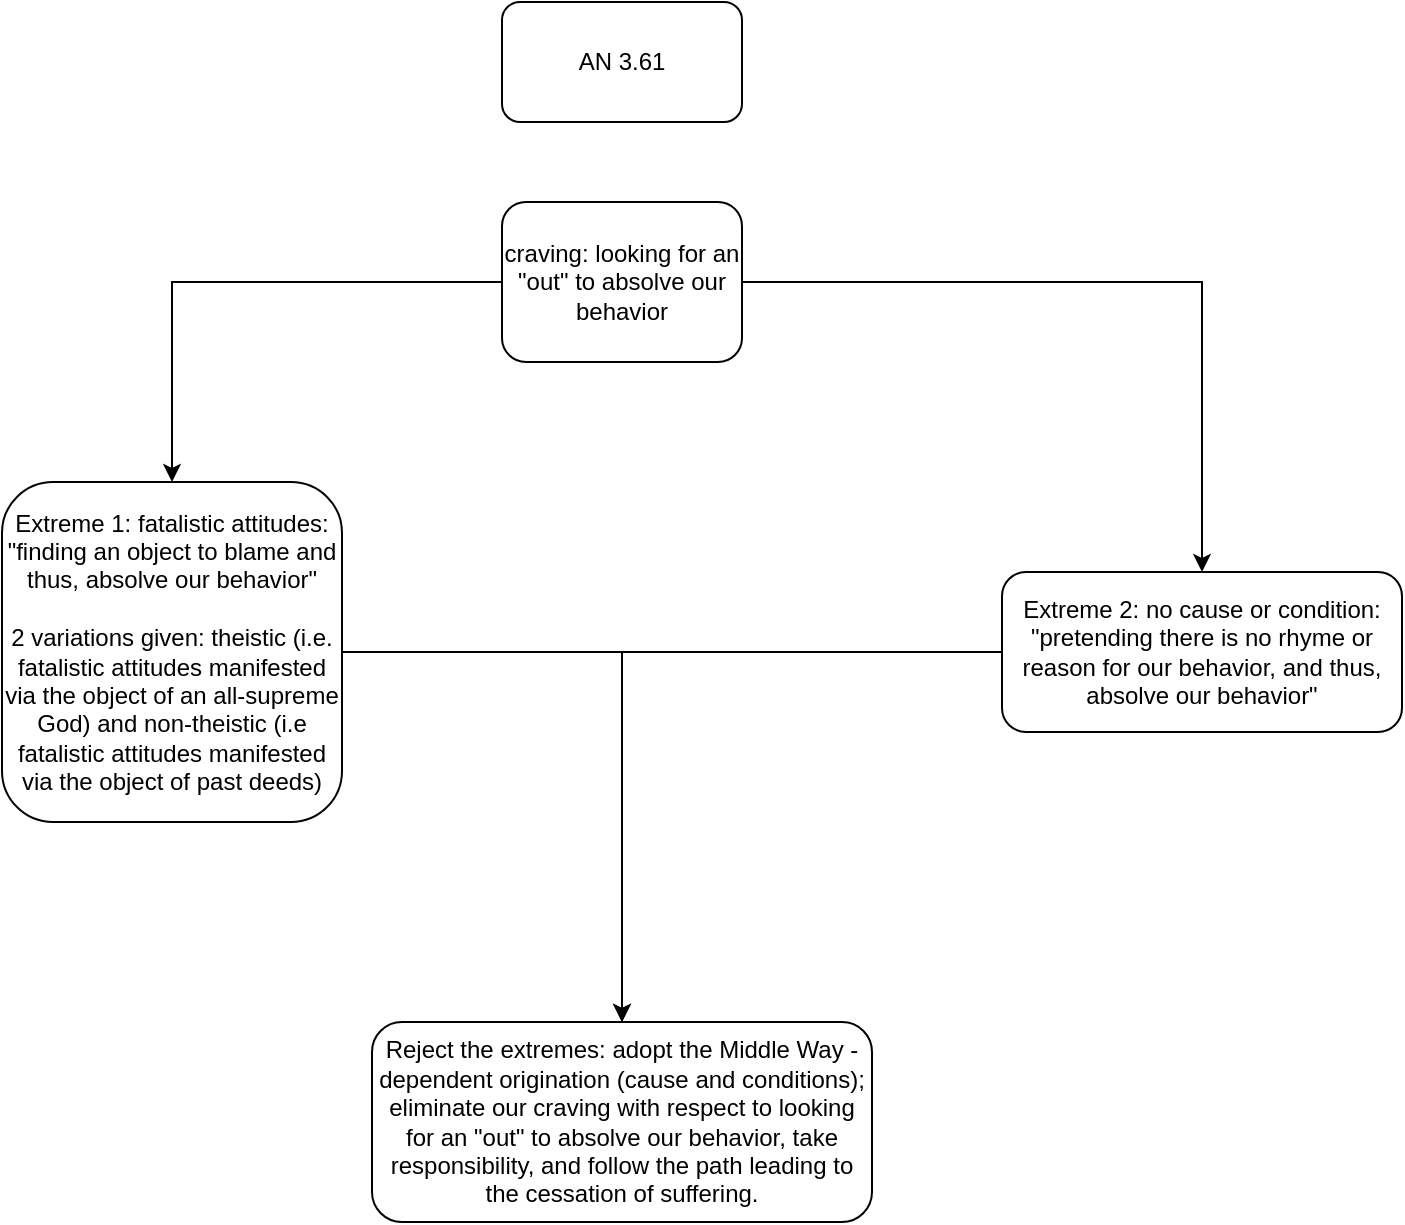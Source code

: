 <mxfile version="27.1.6">
  <diagram id="C5RBs43oDa-KdzZeNtuy" name="Page-1">
    <mxGraphModel dx="1338" dy="786" grid="1" gridSize="10" guides="1" tooltips="1" connect="1" arrows="1" fold="1" page="1" pageScale="1" pageWidth="827" pageHeight="1169" math="0" shadow="0">
      <root>
        <mxCell id="WIyWlLk6GJQsqaUBKTNV-0" />
        <mxCell id="WIyWlLk6GJQsqaUBKTNV-1" parent="WIyWlLk6GJQsqaUBKTNV-0" />
        <mxCell id="-O7GP7ibDNwJC8hfA5wT-12" style="edgeStyle=orthogonalEdgeStyle;rounded=0;orthogonalLoop=1;jettySize=auto;html=1;entryX=0.5;entryY=0;entryDx=0;entryDy=0;" edge="1" parent="WIyWlLk6GJQsqaUBKTNV-1" source="WIyWlLk6GJQsqaUBKTNV-3" target="-O7GP7ibDNwJC8hfA5wT-2">
          <mxGeometry relative="1" as="geometry" />
        </mxCell>
        <mxCell id="-O7GP7ibDNwJC8hfA5wT-13" style="edgeStyle=orthogonalEdgeStyle;rounded=0;orthogonalLoop=1;jettySize=auto;html=1;entryX=0.5;entryY=0;entryDx=0;entryDy=0;" edge="1" parent="WIyWlLk6GJQsqaUBKTNV-1" source="WIyWlLk6GJQsqaUBKTNV-3" target="-O7GP7ibDNwJC8hfA5wT-3">
          <mxGeometry relative="1" as="geometry" />
        </mxCell>
        <mxCell id="WIyWlLk6GJQsqaUBKTNV-3" value="&lt;div&gt;craving: looking for an &quot;out&quot; to absolve our behavior&lt;/div&gt;" style="rounded=1;whiteSpace=wrap;html=1;fontSize=12;glass=0;strokeWidth=1;shadow=0;" parent="WIyWlLk6GJQsqaUBKTNV-1" vertex="1">
          <mxGeometry x="320" y="120" width="120" height="80" as="geometry" />
        </mxCell>
        <mxCell id="-O7GP7ibDNwJC8hfA5wT-10" style="edgeStyle=orthogonalEdgeStyle;rounded=0;orthogonalLoop=1;jettySize=auto;html=1;" edge="1" parent="WIyWlLk6GJQsqaUBKTNV-1" source="-O7GP7ibDNwJC8hfA5wT-2" target="-O7GP7ibDNwJC8hfA5wT-8">
          <mxGeometry relative="1" as="geometry" />
        </mxCell>
        <mxCell id="-O7GP7ibDNwJC8hfA5wT-2" value="&lt;div&gt;Extreme 1: fatalistic attitudes: &quot;finding an object to blame and thus, absolve our behavior&quot;&lt;/div&gt;&lt;div&gt;&lt;br&gt;&lt;/div&gt;&lt;div&gt;2 variations given: theistic (i.e. fatalistic attitudes manifested via the object of an all-supreme God) and non-theistic (i.e fatalistic attitudes manifested via the object of past deeds)&lt;/div&gt;" style="rounded=1;whiteSpace=wrap;html=1;" vertex="1" parent="WIyWlLk6GJQsqaUBKTNV-1">
          <mxGeometry x="70" y="260" width="170" height="170" as="geometry" />
        </mxCell>
        <mxCell id="-O7GP7ibDNwJC8hfA5wT-9" style="edgeStyle=orthogonalEdgeStyle;rounded=0;orthogonalLoop=1;jettySize=auto;html=1;" edge="1" parent="WIyWlLk6GJQsqaUBKTNV-1" source="-O7GP7ibDNwJC8hfA5wT-3" target="-O7GP7ibDNwJC8hfA5wT-8">
          <mxGeometry relative="1" as="geometry" />
        </mxCell>
        <mxCell id="-O7GP7ibDNwJC8hfA5wT-3" value="Extreme 2: no cause or condition: &quot;pretending there is no rhyme or reason for our behavior, and thus, absolve our behavior&quot;" style="rounded=1;whiteSpace=wrap;html=1;" vertex="1" parent="WIyWlLk6GJQsqaUBKTNV-1">
          <mxGeometry x="570" y="305" width="200" height="80" as="geometry" />
        </mxCell>
        <mxCell id="-O7GP7ibDNwJC8hfA5wT-8" value="Reject the extremes: adopt the Middle Way - dependent origination (cause and conditions); eliminate our craving with respect to looking for an &quot;out&quot; to absolve our behavior, take responsibility, and follow the path leading to the cessation of suffering." style="rounded=1;whiteSpace=wrap;html=1;" vertex="1" parent="WIyWlLk6GJQsqaUBKTNV-1">
          <mxGeometry x="255" y="530" width="250" height="100" as="geometry" />
        </mxCell>
        <mxCell id="-O7GP7ibDNwJC8hfA5wT-11" value="AN 3.61" style="rounded=1;whiteSpace=wrap;html=1;" vertex="1" parent="WIyWlLk6GJQsqaUBKTNV-1">
          <mxGeometry x="320" y="20" width="120" height="60" as="geometry" />
        </mxCell>
      </root>
    </mxGraphModel>
  </diagram>
</mxfile>
